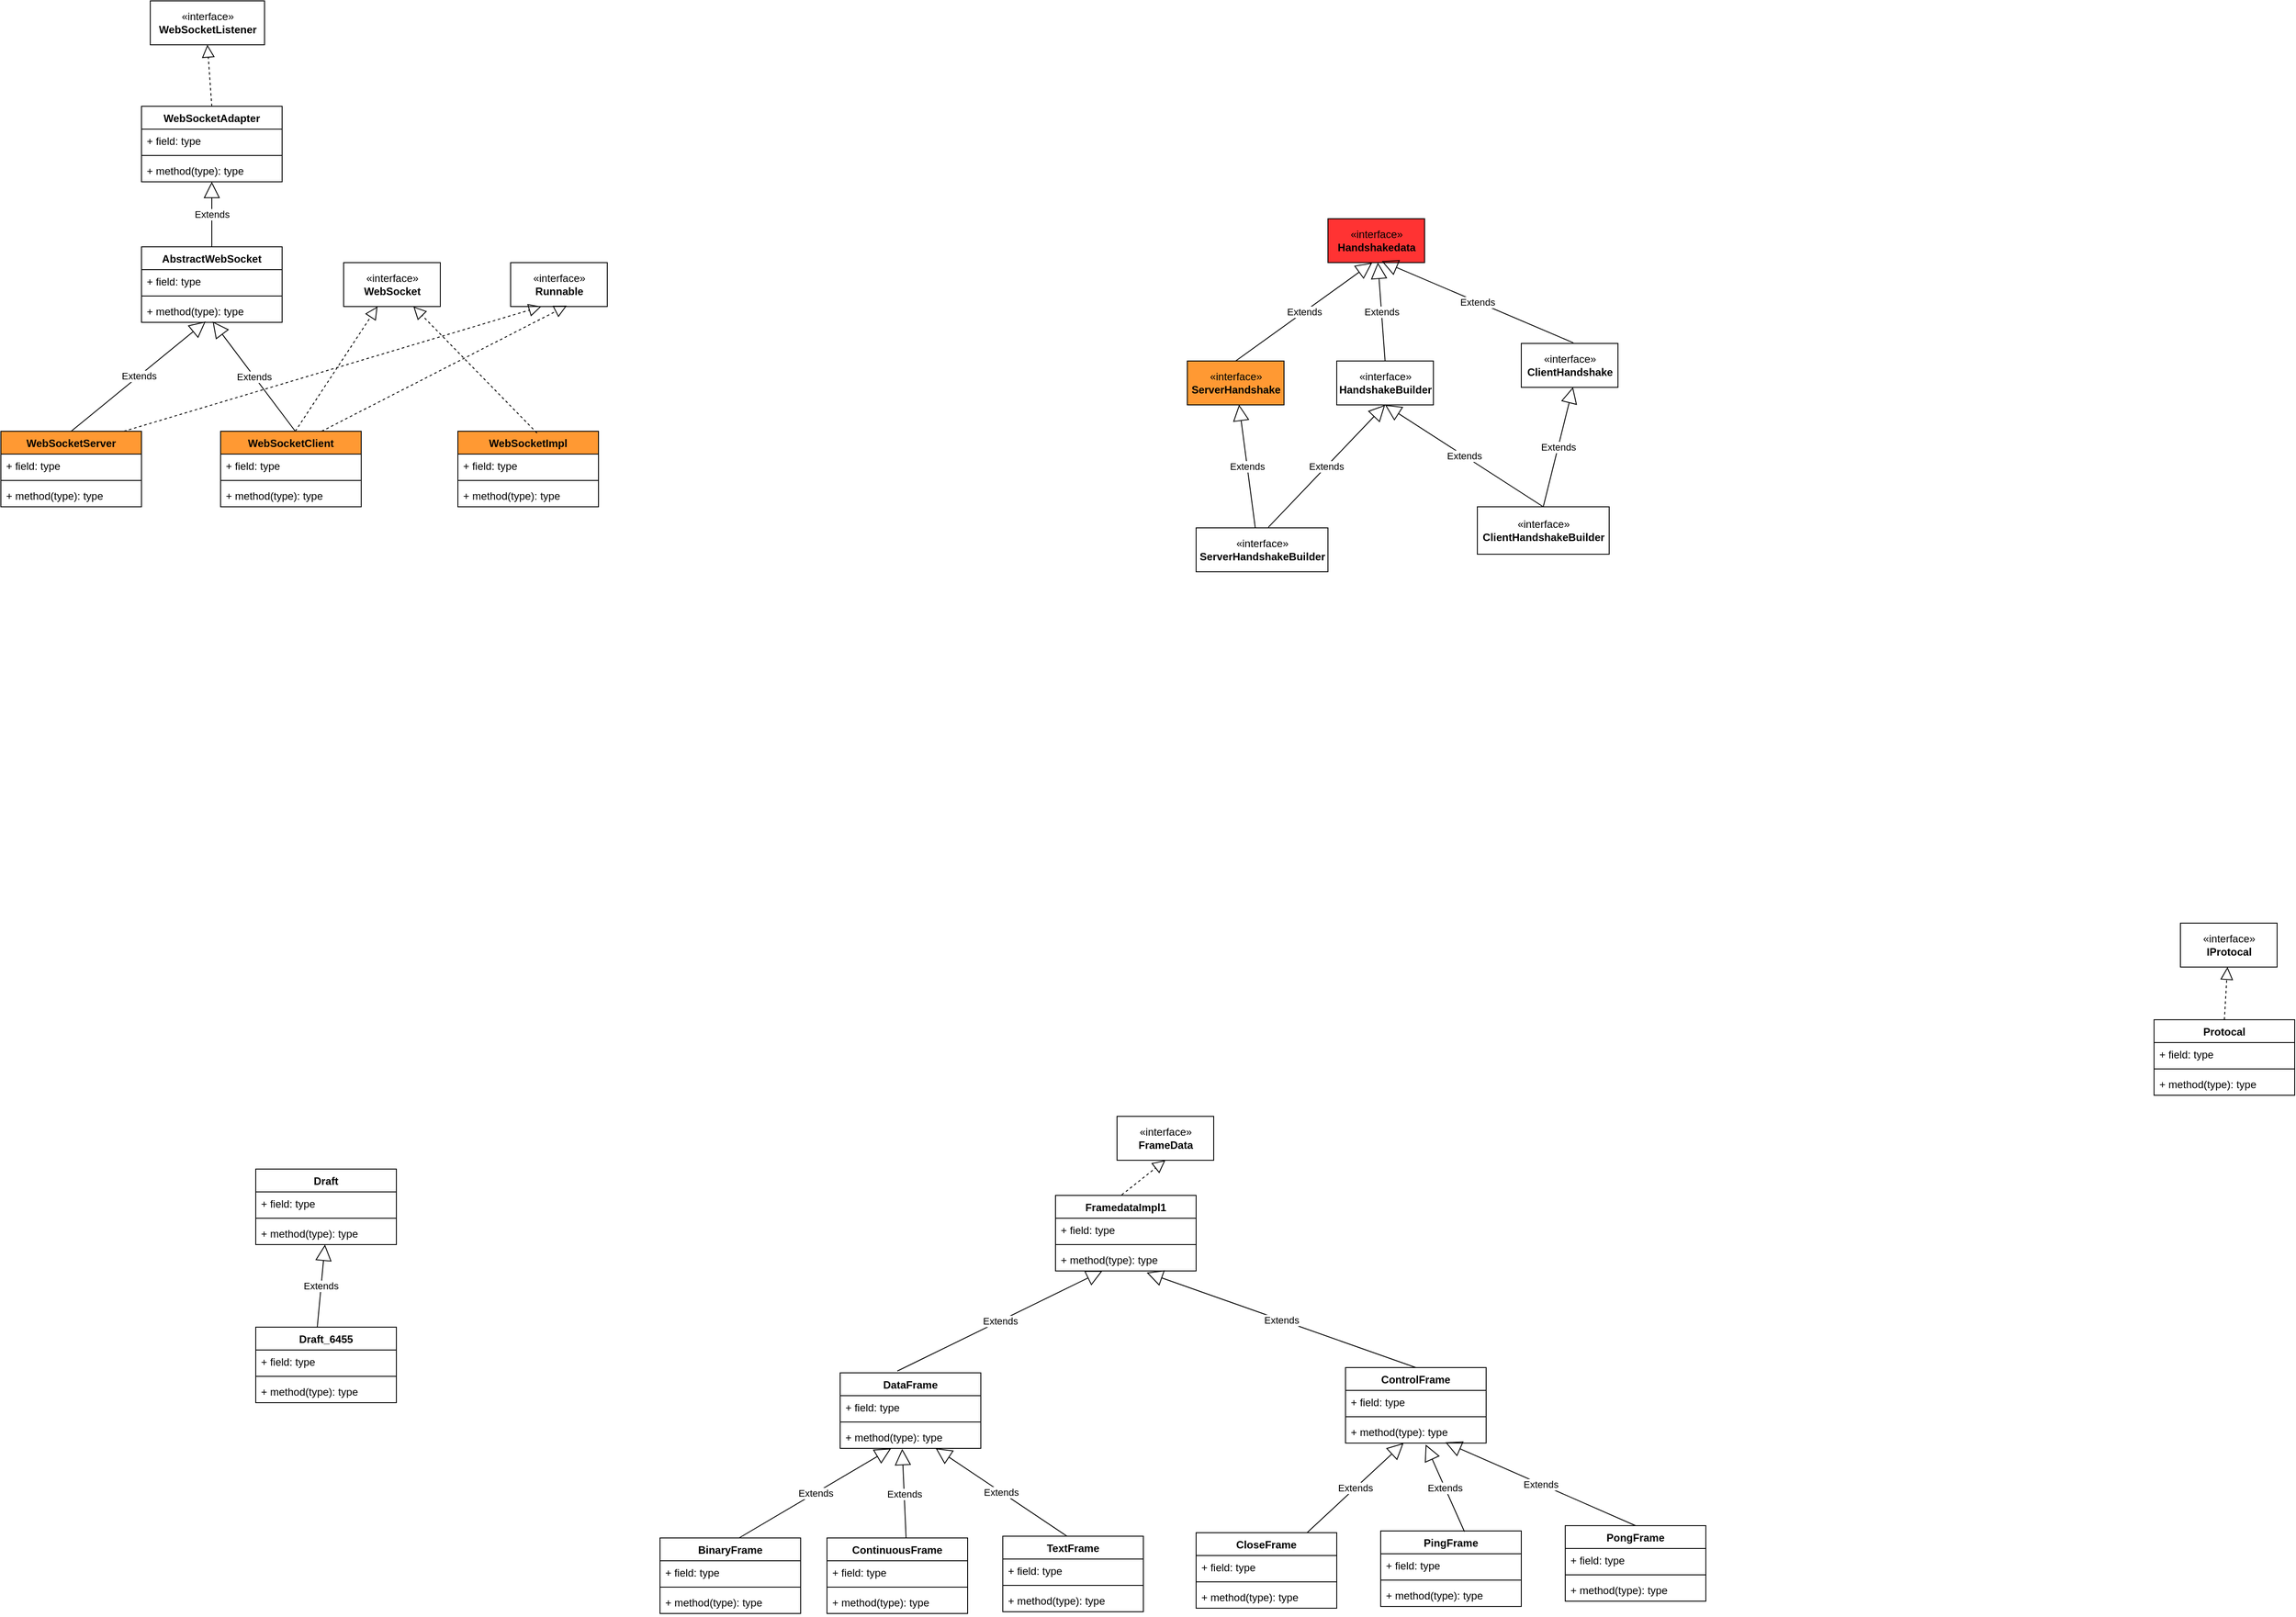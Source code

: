 <mxfile version="13.9.8" type="device"><diagram id="p4n3Pe4sNynhQMpWArch" name="第 1 页"><mxGraphModel dx="474" dy="239" grid="1" gridSize="10" guides="1" tooltips="1" connect="1" arrows="1" fold="1" page="1" pageScale="1" pageWidth="33000" pageHeight="46081" math="0" shadow="0"><root><mxCell id="0"/><mxCell id="1" parent="0"/><mxCell id="Q6QdWG4HClyWnND3M_s4-1" value="«interface»&lt;br&gt;&lt;b&gt;WebSocketListener&lt;/b&gt;" style="html=1;" parent="1" vertex="1"><mxGeometry x="340" y="120" width="130" height="50" as="geometry"/></mxCell><mxCell id="Q6QdWG4HClyWnND3M_s4-3" value="WebSocketAdapter" style="swimlane;fontStyle=1;align=center;verticalAlign=top;childLayout=stackLayout;horizontal=1;startSize=26;horizontalStack=0;resizeParent=1;resizeParentMax=0;resizeLast=0;collapsible=1;marginBottom=0;" parent="1" vertex="1"><mxGeometry x="330" y="240" width="160" height="86" as="geometry"/></mxCell><mxCell id="Q6QdWG4HClyWnND3M_s4-7" value="" style="endArrow=block;dashed=1;endFill=0;endSize=12;html=1;entryX=0.5;entryY=1;entryDx=0;entryDy=0;" parent="Q6QdWG4HClyWnND3M_s4-3" target="Q6QdWG4HClyWnND3M_s4-1" edge="1"><mxGeometry width="160" relative="1" as="geometry"><mxPoint x="80" as="sourcePoint"/><mxPoint x="240" as="targetPoint"/></mxGeometry></mxCell><mxCell id="Q6QdWG4HClyWnND3M_s4-4" value="+ field: type" style="text;strokeColor=none;fillColor=none;align=left;verticalAlign=top;spacingLeft=4;spacingRight=4;overflow=hidden;rotatable=0;points=[[0,0.5],[1,0.5]];portConstraint=eastwest;" parent="Q6QdWG4HClyWnND3M_s4-3" vertex="1"><mxGeometry y="26" width="160" height="26" as="geometry"/></mxCell><mxCell id="Q6QdWG4HClyWnND3M_s4-5" value="" style="line;strokeWidth=1;fillColor=none;align=left;verticalAlign=middle;spacingTop=-1;spacingLeft=3;spacingRight=3;rotatable=0;labelPosition=right;points=[];portConstraint=eastwest;" parent="Q6QdWG4HClyWnND3M_s4-3" vertex="1"><mxGeometry y="52" width="160" height="8" as="geometry"/></mxCell><mxCell id="Q6QdWG4HClyWnND3M_s4-6" value="+ method(type): type" style="text;strokeColor=none;fillColor=none;align=left;verticalAlign=top;spacingLeft=4;spacingRight=4;overflow=hidden;rotatable=0;points=[[0,0.5],[1,0.5]];portConstraint=eastwest;" parent="Q6QdWG4HClyWnND3M_s4-3" vertex="1"><mxGeometry y="60" width="160" height="26" as="geometry"/></mxCell><mxCell id="Q6QdWG4HClyWnND3M_s4-8" value="AbstractWebSocket" style="swimlane;fontStyle=1;align=center;verticalAlign=top;childLayout=stackLayout;horizontal=1;startSize=26;horizontalStack=0;resizeParent=1;resizeParentMax=0;resizeLast=0;collapsible=1;marginBottom=0;" parent="1" vertex="1"><mxGeometry x="330" y="400" width="160" height="86" as="geometry"/></mxCell><mxCell id="Q6QdWG4HClyWnND3M_s4-12" value="Extends" style="endArrow=block;endSize=16;endFill=0;html=1;" parent="Q6QdWG4HClyWnND3M_s4-8" target="Q6QdWG4HClyWnND3M_s4-6" edge="1"><mxGeometry width="160" relative="1" as="geometry"><mxPoint x="80" as="sourcePoint"/><mxPoint x="240" as="targetPoint"/></mxGeometry></mxCell><mxCell id="Q6QdWG4HClyWnND3M_s4-9" value="+ field: type" style="text;strokeColor=none;fillColor=none;align=left;verticalAlign=top;spacingLeft=4;spacingRight=4;overflow=hidden;rotatable=0;points=[[0,0.5],[1,0.5]];portConstraint=eastwest;" parent="Q6QdWG4HClyWnND3M_s4-8" vertex="1"><mxGeometry y="26" width="160" height="26" as="geometry"/></mxCell><mxCell id="Q6QdWG4HClyWnND3M_s4-10" value="" style="line;strokeWidth=1;fillColor=none;align=left;verticalAlign=middle;spacingTop=-1;spacingLeft=3;spacingRight=3;rotatable=0;labelPosition=right;points=[];portConstraint=eastwest;" parent="Q6QdWG4HClyWnND3M_s4-8" vertex="1"><mxGeometry y="52" width="160" height="8" as="geometry"/></mxCell><mxCell id="Q6QdWG4HClyWnND3M_s4-11" value="+ method(type): type" style="text;strokeColor=none;fillColor=none;align=left;verticalAlign=top;spacingLeft=4;spacingRight=4;overflow=hidden;rotatable=0;points=[[0,0.5],[1,0.5]];portConstraint=eastwest;" parent="Q6QdWG4HClyWnND3M_s4-8" vertex="1"><mxGeometry y="60" width="160" height="26" as="geometry"/></mxCell><mxCell id="Q6QdWG4HClyWnND3M_s4-13" value="«interface»&lt;br&gt;&lt;b&gt;WebSocket&lt;/b&gt;" style="html=1;" parent="1" vertex="1"><mxGeometry x="560" y="418" width="110" height="50" as="geometry"/></mxCell><mxCell id="Q6QdWG4HClyWnND3M_s4-14" value="«interface»&lt;br&gt;&lt;b&gt;Runnable&lt;/b&gt;" style="html=1;" parent="1" vertex="1"><mxGeometry x="750" y="418" width="110" height="50" as="geometry"/></mxCell><mxCell id="Q6QdWG4HClyWnND3M_s4-15" value="WebSocketClient" style="swimlane;fontStyle=1;align=center;verticalAlign=top;childLayout=stackLayout;horizontal=1;startSize=26;horizontalStack=0;resizeParent=1;resizeParentMax=0;resizeLast=0;collapsible=1;marginBottom=0;fillColor=#FF9933;" parent="1" vertex="1"><mxGeometry x="420" y="610" width="160" height="86" as="geometry"/></mxCell><mxCell id="Q6QdWG4HClyWnND3M_s4-19" value="Extends" style="endArrow=block;endSize=16;endFill=0;html=1;entryX=0.506;entryY=0.962;entryDx=0;entryDy=0;entryPerimeter=0;" parent="Q6QdWG4HClyWnND3M_s4-15" target="Q6QdWG4HClyWnND3M_s4-11" edge="1"><mxGeometry width="160" relative="1" as="geometry"><mxPoint x="85" as="sourcePoint"/><mxPoint x="245" as="targetPoint"/></mxGeometry></mxCell><mxCell id="Q6QdWG4HClyWnND3M_s4-20" value="" style="endArrow=block;dashed=1;endFill=0;endSize=12;html=1;" parent="Q6QdWG4HClyWnND3M_s4-15" target="Q6QdWG4HClyWnND3M_s4-13" edge="1"><mxGeometry width="160" relative="1" as="geometry"><mxPoint x="85" as="sourcePoint"/><mxPoint x="245" as="targetPoint"/></mxGeometry></mxCell><mxCell id="Q6QdWG4HClyWnND3M_s4-22" value="" style="endArrow=block;dashed=1;endFill=0;endSize=12;html=1;entryX=0.582;entryY=0.98;entryDx=0;entryDy=0;entryPerimeter=0;" parent="Q6QdWG4HClyWnND3M_s4-15" target="Q6QdWG4HClyWnND3M_s4-14" edge="1"><mxGeometry width="160" relative="1" as="geometry"><mxPoint x="115" as="sourcePoint"/><mxPoint x="275" as="targetPoint"/></mxGeometry></mxCell><mxCell id="Q6QdWG4HClyWnND3M_s4-16" value="+ field: type" style="text;strokeColor=none;fillColor=none;align=left;verticalAlign=top;spacingLeft=4;spacingRight=4;overflow=hidden;rotatable=0;points=[[0,0.5],[1,0.5]];portConstraint=eastwest;" parent="Q6QdWG4HClyWnND3M_s4-15" vertex="1"><mxGeometry y="26" width="160" height="26" as="geometry"/></mxCell><mxCell id="Q6QdWG4HClyWnND3M_s4-17" value="" style="line;strokeWidth=1;fillColor=none;align=left;verticalAlign=middle;spacingTop=-1;spacingLeft=3;spacingRight=3;rotatable=0;labelPosition=right;points=[];portConstraint=eastwest;" parent="Q6QdWG4HClyWnND3M_s4-15" vertex="1"><mxGeometry y="52" width="160" height="8" as="geometry"/></mxCell><mxCell id="Q6QdWG4HClyWnND3M_s4-18" value="+ method(type): type" style="text;strokeColor=none;fillColor=none;align=left;verticalAlign=top;spacingLeft=4;spacingRight=4;overflow=hidden;rotatable=0;points=[[0,0.5],[1,0.5]];portConstraint=eastwest;" parent="Q6QdWG4HClyWnND3M_s4-15" vertex="1"><mxGeometry y="60" width="160" height="26" as="geometry"/></mxCell><mxCell id="yrGOCI6SEbAH8eKvDGn1-1" value="WebSocketServer" style="swimlane;fontStyle=1;align=center;verticalAlign=top;childLayout=stackLayout;horizontal=1;startSize=26;horizontalStack=0;resizeParent=1;resizeParentMax=0;resizeLast=0;collapsible=1;marginBottom=0;fillColor=#FF9933;" vertex="1" parent="1"><mxGeometry x="170" y="610" width="160" height="86" as="geometry"/></mxCell><mxCell id="yrGOCI6SEbAH8eKvDGn1-5" value="Extends" style="endArrow=block;endSize=16;endFill=0;html=1;entryX=0.456;entryY=0.962;entryDx=0;entryDy=0;entryPerimeter=0;" edge="1" parent="yrGOCI6SEbAH8eKvDGn1-1" target="Q6QdWG4HClyWnND3M_s4-11"><mxGeometry width="160" relative="1" as="geometry"><mxPoint x="80" as="sourcePoint"/><mxPoint x="240" as="targetPoint"/></mxGeometry></mxCell><mxCell id="yrGOCI6SEbAH8eKvDGn1-6" value="" style="endArrow=block;dashed=1;endFill=0;endSize=12;html=1;entryX=0.318;entryY=1;entryDx=0;entryDy=0;entryPerimeter=0;" edge="1" parent="yrGOCI6SEbAH8eKvDGn1-1" target="Q6QdWG4HClyWnND3M_s4-14"><mxGeometry width="160" relative="1" as="geometry"><mxPoint x="140" as="sourcePoint"/><mxPoint x="300" as="targetPoint"/></mxGeometry></mxCell><mxCell id="yrGOCI6SEbAH8eKvDGn1-2" value="+ field: type" style="text;strokeColor=none;fillColor=none;align=left;verticalAlign=top;spacingLeft=4;spacingRight=4;overflow=hidden;rotatable=0;points=[[0,0.5],[1,0.5]];portConstraint=eastwest;" vertex="1" parent="yrGOCI6SEbAH8eKvDGn1-1"><mxGeometry y="26" width="160" height="26" as="geometry"/></mxCell><mxCell id="yrGOCI6SEbAH8eKvDGn1-3" value="" style="line;strokeWidth=1;fillColor=none;align=left;verticalAlign=middle;spacingTop=-1;spacingLeft=3;spacingRight=3;rotatable=0;labelPosition=right;points=[];portConstraint=eastwest;" vertex="1" parent="yrGOCI6SEbAH8eKvDGn1-1"><mxGeometry y="52" width="160" height="8" as="geometry"/></mxCell><mxCell id="yrGOCI6SEbAH8eKvDGn1-4" value="+ method(type): type" style="text;strokeColor=none;fillColor=none;align=left;verticalAlign=top;spacingLeft=4;spacingRight=4;overflow=hidden;rotatable=0;points=[[0,0.5],[1,0.5]];portConstraint=eastwest;" vertex="1" parent="yrGOCI6SEbAH8eKvDGn1-1"><mxGeometry y="60" width="160" height="26" as="geometry"/></mxCell><mxCell id="yrGOCI6SEbAH8eKvDGn1-7" value="WebSocketImpl" style="swimlane;fontStyle=1;align=center;verticalAlign=top;childLayout=stackLayout;horizontal=1;startSize=26;horizontalStack=0;resizeParent=1;resizeParentMax=0;resizeLast=0;collapsible=1;marginBottom=0;fillColor=#FF9933;" vertex="1" parent="1"><mxGeometry x="690" y="610" width="160" height="86" as="geometry"/></mxCell><mxCell id="yrGOCI6SEbAH8eKvDGn1-12" value="" style="endArrow=block;dashed=1;endFill=0;endSize=12;html=1;" edge="1" parent="yrGOCI6SEbAH8eKvDGn1-7" target="Q6QdWG4HClyWnND3M_s4-13"><mxGeometry width="160" relative="1" as="geometry"><mxPoint x="90" y="2" as="sourcePoint"/><mxPoint x="250" y="2" as="targetPoint"/></mxGeometry></mxCell><mxCell id="yrGOCI6SEbAH8eKvDGn1-8" value="+ field: type" style="text;strokeColor=none;fillColor=none;align=left;verticalAlign=top;spacingLeft=4;spacingRight=4;overflow=hidden;rotatable=0;points=[[0,0.5],[1,0.5]];portConstraint=eastwest;" vertex="1" parent="yrGOCI6SEbAH8eKvDGn1-7"><mxGeometry y="26" width="160" height="26" as="geometry"/></mxCell><mxCell id="yrGOCI6SEbAH8eKvDGn1-9" value="" style="line;strokeWidth=1;fillColor=none;align=left;verticalAlign=middle;spacingTop=-1;spacingLeft=3;spacingRight=3;rotatable=0;labelPosition=right;points=[];portConstraint=eastwest;" vertex="1" parent="yrGOCI6SEbAH8eKvDGn1-7"><mxGeometry y="52" width="160" height="8" as="geometry"/></mxCell><mxCell id="yrGOCI6SEbAH8eKvDGn1-10" value="+ method(type): type" style="text;strokeColor=none;fillColor=none;align=left;verticalAlign=top;spacingLeft=4;spacingRight=4;overflow=hidden;rotatable=0;points=[[0,0.5],[1,0.5]];portConstraint=eastwest;" vertex="1" parent="yrGOCI6SEbAH8eKvDGn1-7"><mxGeometry y="60" width="160" height="26" as="geometry"/></mxCell><mxCell id="yrGOCI6SEbAH8eKvDGn1-13" value="«interface»&lt;br&gt;&lt;b&gt;ServerHandshake&lt;/b&gt;" style="html=1;fillColor=#FF9933;" vertex="1" parent="1"><mxGeometry x="1520" y="530" width="110" height="50" as="geometry"/></mxCell><mxCell id="yrGOCI6SEbAH8eKvDGn1-14" value="«interface»&lt;br&gt;&lt;b&gt;Handshakedata&lt;/b&gt;" style="html=1;fillColor=#FF3333;" vertex="1" parent="1"><mxGeometry x="1680" y="368" width="110" height="50" as="geometry"/></mxCell><mxCell id="yrGOCI6SEbAH8eKvDGn1-15" value="Extends" style="endArrow=block;endSize=16;endFill=0;html=1;entryX=0.457;entryY=1.005;entryDx=0;entryDy=0;entryPerimeter=0;exitX=0.5;exitY=0;exitDx=0;exitDy=0;" edge="1" parent="1" source="yrGOCI6SEbAH8eKvDGn1-13" target="yrGOCI6SEbAH8eKvDGn1-14"><mxGeometry width="160" relative="1" as="geometry"><mxPoint x="1680" y="530" as="sourcePoint"/><mxPoint x="1840" y="530" as="targetPoint"/></mxGeometry></mxCell><mxCell id="yrGOCI6SEbAH8eKvDGn1-16" value="«interface»&lt;br&gt;&lt;b&gt;ClientHandshake&lt;/b&gt;" style="html=1;fillColor=#FFFFFF;" vertex="1" parent="1"><mxGeometry x="1900" y="510" width="110" height="50" as="geometry"/></mxCell><mxCell id="yrGOCI6SEbAH8eKvDGn1-17" value="Extends" style="endArrow=block;endSize=16;endFill=0;html=1;entryX=0.556;entryY=0.967;entryDx=0;entryDy=0;entryPerimeter=0;exitX=0.539;exitY=-0.014;exitDx=0;exitDy=0;exitPerimeter=0;" edge="1" parent="1" source="yrGOCI6SEbAH8eKvDGn1-16" target="yrGOCI6SEbAH8eKvDGn1-14"><mxGeometry width="160" relative="1" as="geometry"><mxPoint x="1790" y="520" as="sourcePoint"/><mxPoint x="1950" y="520" as="targetPoint"/></mxGeometry></mxCell><mxCell id="yrGOCI6SEbAH8eKvDGn1-18" value="«interface»&lt;br&gt;&lt;b&gt;HandshakeBuilder&lt;/b&gt;" style="html=1;fillColor=#FFFFFF;" vertex="1" parent="1"><mxGeometry x="1690" y="530" width="110" height="50" as="geometry"/></mxCell><mxCell id="yrGOCI6SEbAH8eKvDGn1-19" value="Extends" style="endArrow=block;endSize=16;endFill=0;html=1;exitX=0.5;exitY=0;exitDx=0;exitDy=0;" edge="1" parent="1" source="yrGOCI6SEbAH8eKvDGn1-18" target="yrGOCI6SEbAH8eKvDGn1-14"><mxGeometry width="160" relative="1" as="geometry"><mxPoint x="1970" y="450" as="sourcePoint"/><mxPoint x="2130" y="450" as="targetPoint"/></mxGeometry></mxCell><mxCell id="yrGOCI6SEbAH8eKvDGn1-21" value="«interface»&lt;br&gt;&lt;b&gt;ClientHandshakeBuilder&lt;/b&gt;" style="html=1;fillColor=#FFFFFF;" vertex="1" parent="1"><mxGeometry x="1850" y="696" width="150" height="54" as="geometry"/></mxCell><mxCell id="yrGOCI6SEbAH8eKvDGn1-22" value="Extends" style="endArrow=block;endSize=16;endFill=0;html=1;entryX=0.5;entryY=1;entryDx=0;entryDy=0;exitX=0.5;exitY=0;exitDx=0;exitDy=0;" edge="1" parent="1" source="yrGOCI6SEbAH8eKvDGn1-21" target="yrGOCI6SEbAH8eKvDGn1-18"><mxGeometry width="160" relative="1" as="geometry"><mxPoint x="1930" y="690" as="sourcePoint"/><mxPoint x="2090" y="690" as="targetPoint"/></mxGeometry></mxCell><mxCell id="yrGOCI6SEbAH8eKvDGn1-23" value="Extends" style="endArrow=block;endSize=16;endFill=0;html=1;entryX=0.535;entryY=0.995;entryDx=0;entryDy=0;entryPerimeter=0;exitX=0.5;exitY=0;exitDx=0;exitDy=0;" edge="1" parent="1" source="yrGOCI6SEbAH8eKvDGn1-21" target="yrGOCI6SEbAH8eKvDGn1-16"><mxGeometry width="160" relative="1" as="geometry"><mxPoint x="1900" y="690" as="sourcePoint"/><mxPoint x="2060" y="690" as="targetPoint"/></mxGeometry></mxCell><mxCell id="yrGOCI6SEbAH8eKvDGn1-24" value="«interface»&lt;br&gt;&lt;b&gt;ServerHandshakeBuilder&lt;/b&gt;" style="html=1;fillColor=#FFFFFF;" vertex="1" parent="1"><mxGeometry x="1530" y="720" width="150" height="50" as="geometry"/></mxCell><mxCell id="yrGOCI6SEbAH8eKvDGn1-25" value="Extends" style="endArrow=block;endSize=16;endFill=0;html=1;entryX=0.5;entryY=1;entryDx=0;entryDy=0;exitX=0.548;exitY=-0.014;exitDx=0;exitDy=0;exitPerimeter=0;" edge="1" parent="1" source="yrGOCI6SEbAH8eKvDGn1-24" target="yrGOCI6SEbAH8eKvDGn1-18"><mxGeometry width="160" relative="1" as="geometry"><mxPoint x="1600" y="680" as="sourcePoint"/><mxPoint x="1760" y="680" as="targetPoint"/></mxGeometry></mxCell><mxCell id="yrGOCI6SEbAH8eKvDGn1-26" value="Extends" style="endArrow=block;endSize=16;endFill=0;html=1;entryX=0.535;entryY=0.995;entryDx=0;entryDy=0;entryPerimeter=0;exitX=0.449;exitY=0.005;exitDx=0;exitDy=0;exitPerimeter=0;" edge="1" parent="1" source="yrGOCI6SEbAH8eKvDGn1-24" target="yrGOCI6SEbAH8eKvDGn1-13"><mxGeometry width="160" relative="1" as="geometry"><mxPoint x="1610" y="720" as="sourcePoint"/><mxPoint x="1770" y="720" as="targetPoint"/></mxGeometry></mxCell><mxCell id="yrGOCI6SEbAH8eKvDGn1-27" value="Draft" style="swimlane;fontStyle=1;align=center;verticalAlign=top;childLayout=stackLayout;horizontal=1;startSize=26;horizontalStack=0;resizeParent=1;resizeParentMax=0;resizeLast=0;collapsible=1;marginBottom=0;fillColor=#FFFFFF;" vertex="1" parent="1"><mxGeometry x="460" y="1450" width="160" height="86" as="geometry"/></mxCell><mxCell id="yrGOCI6SEbAH8eKvDGn1-28" value="+ field: type" style="text;strokeColor=none;fillColor=none;align=left;verticalAlign=top;spacingLeft=4;spacingRight=4;overflow=hidden;rotatable=0;points=[[0,0.5],[1,0.5]];portConstraint=eastwest;" vertex="1" parent="yrGOCI6SEbAH8eKvDGn1-27"><mxGeometry y="26" width="160" height="26" as="geometry"/></mxCell><mxCell id="yrGOCI6SEbAH8eKvDGn1-29" value="" style="line;strokeWidth=1;fillColor=none;align=left;verticalAlign=middle;spacingTop=-1;spacingLeft=3;spacingRight=3;rotatable=0;labelPosition=right;points=[];portConstraint=eastwest;" vertex="1" parent="yrGOCI6SEbAH8eKvDGn1-27"><mxGeometry y="52" width="160" height="8" as="geometry"/></mxCell><mxCell id="yrGOCI6SEbAH8eKvDGn1-30" value="+ method(type): type" style="text;strokeColor=none;fillColor=none;align=left;verticalAlign=top;spacingLeft=4;spacingRight=4;overflow=hidden;rotatable=0;points=[[0,0.5],[1,0.5]];portConstraint=eastwest;" vertex="1" parent="yrGOCI6SEbAH8eKvDGn1-27"><mxGeometry y="60" width="160" height="26" as="geometry"/></mxCell><mxCell id="yrGOCI6SEbAH8eKvDGn1-31" value="Draft_6455" style="swimlane;fontStyle=1;align=center;verticalAlign=top;childLayout=stackLayout;horizontal=1;startSize=26;horizontalStack=0;resizeParent=1;resizeParentMax=0;resizeLast=0;collapsible=1;marginBottom=0;fillColor=#FFFFFF;" vertex="1" parent="1"><mxGeometry x="460" y="1630" width="160" height="86" as="geometry"/></mxCell><mxCell id="yrGOCI6SEbAH8eKvDGn1-35" value="Extends" style="endArrow=block;endSize=16;endFill=0;html=1;" edge="1" parent="yrGOCI6SEbAH8eKvDGn1-31" target="yrGOCI6SEbAH8eKvDGn1-30"><mxGeometry width="160" relative="1" as="geometry"><mxPoint x="70" as="sourcePoint"/><mxPoint x="230" as="targetPoint"/></mxGeometry></mxCell><mxCell id="yrGOCI6SEbAH8eKvDGn1-32" value="+ field: type" style="text;strokeColor=none;fillColor=none;align=left;verticalAlign=top;spacingLeft=4;spacingRight=4;overflow=hidden;rotatable=0;points=[[0,0.5],[1,0.5]];portConstraint=eastwest;" vertex="1" parent="yrGOCI6SEbAH8eKvDGn1-31"><mxGeometry y="26" width="160" height="26" as="geometry"/></mxCell><mxCell id="yrGOCI6SEbAH8eKvDGn1-33" value="" style="line;strokeWidth=1;fillColor=none;align=left;verticalAlign=middle;spacingTop=-1;spacingLeft=3;spacingRight=3;rotatable=0;labelPosition=right;points=[];portConstraint=eastwest;" vertex="1" parent="yrGOCI6SEbAH8eKvDGn1-31"><mxGeometry y="52" width="160" height="8" as="geometry"/></mxCell><mxCell id="yrGOCI6SEbAH8eKvDGn1-34" value="+ method(type): type" style="text;strokeColor=none;fillColor=none;align=left;verticalAlign=top;spacingLeft=4;spacingRight=4;overflow=hidden;rotatable=0;points=[[0,0.5],[1,0.5]];portConstraint=eastwest;" vertex="1" parent="yrGOCI6SEbAH8eKvDGn1-31"><mxGeometry y="60" width="160" height="26" as="geometry"/></mxCell><mxCell id="yrGOCI6SEbAH8eKvDGn1-36" value="«interface»&lt;br&gt;&lt;b&gt;FrameData&lt;/b&gt;" style="html=1;fillColor=#FFFFFF;" vertex="1" parent="1"><mxGeometry x="1440" y="1390" width="110" height="50" as="geometry"/></mxCell><mxCell id="yrGOCI6SEbAH8eKvDGn1-37" value="BinaryFrame" style="swimlane;fontStyle=1;align=center;verticalAlign=top;childLayout=stackLayout;horizontal=1;startSize=26;horizontalStack=0;resizeParent=1;resizeParentMax=0;resizeLast=0;collapsible=1;marginBottom=0;fillColor=#FFFFFF;" vertex="1" parent="1"><mxGeometry x="920" y="1870" width="160" height="86" as="geometry"/></mxCell><mxCell id="yrGOCI6SEbAH8eKvDGn1-52" value="Extends" style="endArrow=block;endSize=16;endFill=0;html=1;" edge="1" parent="yrGOCI6SEbAH8eKvDGn1-37" target="yrGOCI6SEbAH8eKvDGn1-50"><mxGeometry width="160" relative="1" as="geometry"><mxPoint x="90" as="sourcePoint"/><mxPoint x="250" as="targetPoint"/></mxGeometry></mxCell><mxCell id="yrGOCI6SEbAH8eKvDGn1-38" value="+ field: type" style="text;strokeColor=none;fillColor=none;align=left;verticalAlign=top;spacingLeft=4;spacingRight=4;overflow=hidden;rotatable=0;points=[[0,0.5],[1,0.5]];portConstraint=eastwest;" vertex="1" parent="yrGOCI6SEbAH8eKvDGn1-37"><mxGeometry y="26" width="160" height="26" as="geometry"/></mxCell><mxCell id="yrGOCI6SEbAH8eKvDGn1-39" value="" style="line;strokeWidth=1;fillColor=none;align=left;verticalAlign=middle;spacingTop=-1;spacingLeft=3;spacingRight=3;rotatable=0;labelPosition=right;points=[];portConstraint=eastwest;" vertex="1" parent="yrGOCI6SEbAH8eKvDGn1-37"><mxGeometry y="52" width="160" height="8" as="geometry"/></mxCell><mxCell id="yrGOCI6SEbAH8eKvDGn1-40" value="+ method(type): type" style="text;strokeColor=none;fillColor=none;align=left;verticalAlign=top;spacingLeft=4;spacingRight=4;overflow=hidden;rotatable=0;points=[[0,0.5],[1,0.5]];portConstraint=eastwest;" vertex="1" parent="yrGOCI6SEbAH8eKvDGn1-37"><mxGeometry y="60" width="160" height="26" as="geometry"/></mxCell><mxCell id="yrGOCI6SEbAH8eKvDGn1-42" value="FramedataImpl1" style="swimlane;fontStyle=1;align=center;verticalAlign=top;childLayout=stackLayout;horizontal=1;startSize=26;horizontalStack=0;resizeParent=1;resizeParentMax=0;resizeLast=0;collapsible=1;marginBottom=0;fillColor=#FFFFFF;" vertex="1" parent="1"><mxGeometry x="1370" y="1480" width="160" height="86" as="geometry"/></mxCell><mxCell id="yrGOCI6SEbAH8eKvDGn1-43" value="+ field: type" style="text;strokeColor=none;fillColor=none;align=left;verticalAlign=top;spacingLeft=4;spacingRight=4;overflow=hidden;rotatable=0;points=[[0,0.5],[1,0.5]];portConstraint=eastwest;" vertex="1" parent="yrGOCI6SEbAH8eKvDGn1-42"><mxGeometry y="26" width="160" height="26" as="geometry"/></mxCell><mxCell id="yrGOCI6SEbAH8eKvDGn1-44" value="" style="line;strokeWidth=1;fillColor=none;align=left;verticalAlign=middle;spacingTop=-1;spacingLeft=3;spacingRight=3;rotatable=0;labelPosition=right;points=[];portConstraint=eastwest;" vertex="1" parent="yrGOCI6SEbAH8eKvDGn1-42"><mxGeometry y="52" width="160" height="8" as="geometry"/></mxCell><mxCell id="yrGOCI6SEbAH8eKvDGn1-45" value="+ method(type): type" style="text;strokeColor=none;fillColor=none;align=left;verticalAlign=top;spacingLeft=4;spacingRight=4;overflow=hidden;rotatable=0;points=[[0,0.5],[1,0.5]];portConstraint=eastwest;" vertex="1" parent="yrGOCI6SEbAH8eKvDGn1-42"><mxGeometry y="60" width="160" height="26" as="geometry"/></mxCell><mxCell id="yrGOCI6SEbAH8eKvDGn1-46" value="" style="endArrow=block;dashed=1;endFill=0;endSize=12;html=1;entryX=0.5;entryY=1;entryDx=0;entryDy=0;exitX=0.471;exitY=-0.007;exitDx=0;exitDy=0;exitPerimeter=0;" edge="1" parent="1" source="yrGOCI6SEbAH8eKvDGn1-42" target="yrGOCI6SEbAH8eKvDGn1-36"><mxGeometry width="160" relative="1" as="geometry"><mxPoint x="1200" y="1530" as="sourcePoint"/><mxPoint x="1360" y="1530" as="targetPoint"/></mxGeometry></mxCell><mxCell id="yrGOCI6SEbAH8eKvDGn1-47" value="DataFrame" style="swimlane;fontStyle=1;align=center;verticalAlign=top;childLayout=stackLayout;horizontal=1;startSize=26;horizontalStack=0;resizeParent=1;resizeParentMax=0;resizeLast=0;collapsible=1;marginBottom=0;fillColor=#FFFFFF;" vertex="1" parent="1"><mxGeometry x="1125" y="1682" width="160" height="86" as="geometry"/></mxCell><mxCell id="yrGOCI6SEbAH8eKvDGn1-48" value="+ field: type" style="text;strokeColor=none;fillColor=none;align=left;verticalAlign=top;spacingLeft=4;spacingRight=4;overflow=hidden;rotatable=0;points=[[0,0.5],[1,0.5]];portConstraint=eastwest;" vertex="1" parent="yrGOCI6SEbAH8eKvDGn1-47"><mxGeometry y="26" width="160" height="26" as="geometry"/></mxCell><mxCell id="yrGOCI6SEbAH8eKvDGn1-49" value="" style="line;strokeWidth=1;fillColor=none;align=left;verticalAlign=middle;spacingTop=-1;spacingLeft=3;spacingRight=3;rotatable=0;labelPosition=right;points=[];portConstraint=eastwest;" vertex="1" parent="yrGOCI6SEbAH8eKvDGn1-47"><mxGeometry y="52" width="160" height="8" as="geometry"/></mxCell><mxCell id="yrGOCI6SEbAH8eKvDGn1-50" value="+ method(type): type" style="text;strokeColor=none;fillColor=none;align=left;verticalAlign=top;spacingLeft=4;spacingRight=4;overflow=hidden;rotatable=0;points=[[0,0.5],[1,0.5]];portConstraint=eastwest;" vertex="1" parent="yrGOCI6SEbAH8eKvDGn1-47"><mxGeometry y="60" width="160" height="26" as="geometry"/></mxCell><mxCell id="yrGOCI6SEbAH8eKvDGn1-51" value="Extends" style="endArrow=block;endSize=16;endFill=0;html=1;" edge="1" parent="yrGOCI6SEbAH8eKvDGn1-47" target="yrGOCI6SEbAH8eKvDGn1-45"><mxGeometry width="160" relative="1" as="geometry"><mxPoint x="65" y="-2" as="sourcePoint"/><mxPoint x="245" y="-2" as="targetPoint"/></mxGeometry></mxCell><mxCell id="yrGOCI6SEbAH8eKvDGn1-53" value="ContinuousFrame" style="swimlane;fontStyle=1;align=center;verticalAlign=top;childLayout=stackLayout;horizontal=1;startSize=26;horizontalStack=0;resizeParent=1;resizeParentMax=0;resizeLast=0;collapsible=1;marginBottom=0;fillColor=#FFFFFF;" vertex="1" parent="1"><mxGeometry x="1110" y="1870" width="160" height="86" as="geometry"/></mxCell><mxCell id="yrGOCI6SEbAH8eKvDGn1-57" value="Extends" style="endArrow=block;endSize=16;endFill=0;html=1;entryX=0.441;entryY=1.023;entryDx=0;entryDy=0;entryPerimeter=0;" edge="1" parent="yrGOCI6SEbAH8eKvDGn1-53" target="yrGOCI6SEbAH8eKvDGn1-50"><mxGeometry width="160" relative="1" as="geometry"><mxPoint x="90" as="sourcePoint"/><mxPoint x="250" as="targetPoint"/></mxGeometry></mxCell><mxCell id="yrGOCI6SEbAH8eKvDGn1-54" value="+ field: type" style="text;strokeColor=none;fillColor=none;align=left;verticalAlign=top;spacingLeft=4;spacingRight=4;overflow=hidden;rotatable=0;points=[[0,0.5],[1,0.5]];portConstraint=eastwest;" vertex="1" parent="yrGOCI6SEbAH8eKvDGn1-53"><mxGeometry y="26" width="160" height="26" as="geometry"/></mxCell><mxCell id="yrGOCI6SEbAH8eKvDGn1-55" value="" style="line;strokeWidth=1;fillColor=none;align=left;verticalAlign=middle;spacingTop=-1;spacingLeft=3;spacingRight=3;rotatable=0;labelPosition=right;points=[];portConstraint=eastwest;" vertex="1" parent="yrGOCI6SEbAH8eKvDGn1-53"><mxGeometry y="52" width="160" height="8" as="geometry"/></mxCell><mxCell id="yrGOCI6SEbAH8eKvDGn1-56" value="+ method(type): type" style="text;strokeColor=none;fillColor=none;align=left;verticalAlign=top;spacingLeft=4;spacingRight=4;overflow=hidden;rotatable=0;points=[[0,0.5],[1,0.5]];portConstraint=eastwest;" vertex="1" parent="yrGOCI6SEbAH8eKvDGn1-53"><mxGeometry y="60" width="160" height="26" as="geometry"/></mxCell><mxCell id="yrGOCI6SEbAH8eKvDGn1-58" value="TextFrame" style="swimlane;fontStyle=1;align=center;verticalAlign=top;childLayout=stackLayout;horizontal=1;startSize=26;horizontalStack=0;resizeParent=1;resizeParentMax=0;resizeLast=0;collapsible=1;marginBottom=0;fillColor=#FFFFFF;" vertex="1" parent="1"><mxGeometry x="1310" y="1868" width="160" height="86" as="geometry"/></mxCell><mxCell id="yrGOCI6SEbAH8eKvDGn1-59" value="+ field: type" style="text;strokeColor=none;fillColor=none;align=left;verticalAlign=top;spacingLeft=4;spacingRight=4;overflow=hidden;rotatable=0;points=[[0,0.5],[1,0.5]];portConstraint=eastwest;" vertex="1" parent="yrGOCI6SEbAH8eKvDGn1-58"><mxGeometry y="26" width="160" height="26" as="geometry"/></mxCell><mxCell id="yrGOCI6SEbAH8eKvDGn1-60" value="" style="line;strokeWidth=1;fillColor=none;align=left;verticalAlign=middle;spacingTop=-1;spacingLeft=3;spacingRight=3;rotatable=0;labelPosition=right;points=[];portConstraint=eastwest;" vertex="1" parent="yrGOCI6SEbAH8eKvDGn1-58"><mxGeometry y="52" width="160" height="8" as="geometry"/></mxCell><mxCell id="yrGOCI6SEbAH8eKvDGn1-61" value="+ method(type): type" style="text;strokeColor=none;fillColor=none;align=left;verticalAlign=top;spacingLeft=4;spacingRight=4;overflow=hidden;rotatable=0;points=[[0,0.5],[1,0.5]];portConstraint=eastwest;" vertex="1" parent="yrGOCI6SEbAH8eKvDGn1-58"><mxGeometry y="60" width="160" height="26" as="geometry"/></mxCell><mxCell id="yrGOCI6SEbAH8eKvDGn1-62" value="Extends" style="endArrow=block;endSize=16;endFill=0;html=1;entryX=0.679;entryY=0.994;entryDx=0;entryDy=0;entryPerimeter=0;exitX=0.455;exitY=-0.002;exitDx=0;exitDy=0;exitPerimeter=0;" edge="1" parent="1" source="yrGOCI6SEbAH8eKvDGn1-58" target="yrGOCI6SEbAH8eKvDGn1-50"><mxGeometry width="160" relative="1" as="geometry"><mxPoint x="1400" y="1870" as="sourcePoint"/><mxPoint x="1560" y="1870" as="targetPoint"/></mxGeometry></mxCell><mxCell id="yrGOCI6SEbAH8eKvDGn1-63" value="ControlFrame" style="swimlane;fontStyle=1;align=center;verticalAlign=top;childLayout=stackLayout;horizontal=1;startSize=26;horizontalStack=0;resizeParent=1;resizeParentMax=0;resizeLast=0;collapsible=1;marginBottom=0;fillColor=#FFFFFF;" vertex="1" parent="1"><mxGeometry x="1700" y="1676" width="160" height="86" as="geometry"/></mxCell><mxCell id="yrGOCI6SEbAH8eKvDGn1-64" value="+ field: type" style="text;strokeColor=none;fillColor=none;align=left;verticalAlign=top;spacingLeft=4;spacingRight=4;overflow=hidden;rotatable=0;points=[[0,0.5],[1,0.5]];portConstraint=eastwest;" vertex="1" parent="yrGOCI6SEbAH8eKvDGn1-63"><mxGeometry y="26" width="160" height="26" as="geometry"/></mxCell><mxCell id="yrGOCI6SEbAH8eKvDGn1-65" value="" style="line;strokeWidth=1;fillColor=none;align=left;verticalAlign=middle;spacingTop=-1;spacingLeft=3;spacingRight=3;rotatable=0;labelPosition=right;points=[];portConstraint=eastwest;" vertex="1" parent="yrGOCI6SEbAH8eKvDGn1-63"><mxGeometry y="52" width="160" height="8" as="geometry"/></mxCell><mxCell id="yrGOCI6SEbAH8eKvDGn1-66" value="+ method(type): type" style="text;strokeColor=none;fillColor=none;align=left;verticalAlign=top;spacingLeft=4;spacingRight=4;overflow=hidden;rotatable=0;points=[[0,0.5],[1,0.5]];portConstraint=eastwest;" vertex="1" parent="yrGOCI6SEbAH8eKvDGn1-63"><mxGeometry y="60" width="160" height="26" as="geometry"/></mxCell><mxCell id="yrGOCI6SEbAH8eKvDGn1-67" value="Extends" style="endArrow=block;endSize=16;endFill=0;html=1;entryX=0.648;entryY=1.071;entryDx=0;entryDy=0;entryPerimeter=0;exitX=0.5;exitY=0;exitDx=0;exitDy=0;" edge="1" parent="1" source="yrGOCI6SEbAH8eKvDGn1-63" target="yrGOCI6SEbAH8eKvDGn1-45"><mxGeometry width="160" relative="1" as="geometry"><mxPoint x="1700" y="1670" as="sourcePoint"/><mxPoint x="1860" y="1670" as="targetPoint"/></mxGeometry></mxCell><mxCell id="yrGOCI6SEbAH8eKvDGn1-68" value="CloseFrame" style="swimlane;fontStyle=1;align=center;verticalAlign=top;childLayout=stackLayout;horizontal=1;startSize=26;horizontalStack=0;resizeParent=1;resizeParentMax=0;resizeLast=0;collapsible=1;marginBottom=0;fillColor=#FFFFFF;" vertex="1" parent="1"><mxGeometry x="1530" y="1864" width="160" height="86" as="geometry"/></mxCell><mxCell id="yrGOCI6SEbAH8eKvDGn1-69" value="+ field: type" style="text;strokeColor=none;fillColor=none;align=left;verticalAlign=top;spacingLeft=4;spacingRight=4;overflow=hidden;rotatable=0;points=[[0,0.5],[1,0.5]];portConstraint=eastwest;" vertex="1" parent="yrGOCI6SEbAH8eKvDGn1-68"><mxGeometry y="26" width="160" height="26" as="geometry"/></mxCell><mxCell id="yrGOCI6SEbAH8eKvDGn1-70" value="" style="line;strokeWidth=1;fillColor=none;align=left;verticalAlign=middle;spacingTop=-1;spacingLeft=3;spacingRight=3;rotatable=0;labelPosition=right;points=[];portConstraint=eastwest;" vertex="1" parent="yrGOCI6SEbAH8eKvDGn1-68"><mxGeometry y="52" width="160" height="8" as="geometry"/></mxCell><mxCell id="yrGOCI6SEbAH8eKvDGn1-71" value="+ method(type): type" style="text;strokeColor=none;fillColor=none;align=left;verticalAlign=top;spacingLeft=4;spacingRight=4;overflow=hidden;rotatable=0;points=[[0,0.5],[1,0.5]];portConstraint=eastwest;" vertex="1" parent="yrGOCI6SEbAH8eKvDGn1-68"><mxGeometry y="60" width="160" height="26" as="geometry"/></mxCell><mxCell id="yrGOCI6SEbAH8eKvDGn1-72" value="Extends" style="endArrow=block;endSize=16;endFill=0;html=1;" edge="1" parent="1" source="yrGOCI6SEbAH8eKvDGn1-68" target="yrGOCI6SEbAH8eKvDGn1-66"><mxGeometry width="160" relative="1" as="geometry"><mxPoint x="1620" y="1860" as="sourcePoint"/><mxPoint x="1780" y="1860" as="targetPoint"/></mxGeometry></mxCell><mxCell id="yrGOCI6SEbAH8eKvDGn1-73" value="PingFrame" style="swimlane;fontStyle=1;align=center;verticalAlign=top;childLayout=stackLayout;horizontal=1;startSize=26;horizontalStack=0;resizeParent=1;resizeParentMax=0;resizeLast=0;collapsible=1;marginBottom=0;fillColor=#FFFFFF;" vertex="1" parent="1"><mxGeometry x="1740" y="1862" width="160" height="86" as="geometry"/></mxCell><mxCell id="yrGOCI6SEbAH8eKvDGn1-74" value="+ field: type" style="text;strokeColor=none;fillColor=none;align=left;verticalAlign=top;spacingLeft=4;spacingRight=4;overflow=hidden;rotatable=0;points=[[0,0.5],[1,0.5]];portConstraint=eastwest;" vertex="1" parent="yrGOCI6SEbAH8eKvDGn1-73"><mxGeometry y="26" width="160" height="26" as="geometry"/></mxCell><mxCell id="yrGOCI6SEbAH8eKvDGn1-75" value="" style="line;strokeWidth=1;fillColor=none;align=left;verticalAlign=middle;spacingTop=-1;spacingLeft=3;spacingRight=3;rotatable=0;labelPosition=right;points=[];portConstraint=eastwest;" vertex="1" parent="yrGOCI6SEbAH8eKvDGn1-73"><mxGeometry y="52" width="160" height="8" as="geometry"/></mxCell><mxCell id="yrGOCI6SEbAH8eKvDGn1-76" value="+ method(type): type" style="text;strokeColor=none;fillColor=none;align=left;verticalAlign=top;spacingLeft=4;spacingRight=4;overflow=hidden;rotatable=0;points=[[0,0.5],[1,0.5]];portConstraint=eastwest;" vertex="1" parent="yrGOCI6SEbAH8eKvDGn1-73"><mxGeometry y="60" width="160" height="26" as="geometry"/></mxCell><mxCell id="yrGOCI6SEbAH8eKvDGn1-77" value="Extends" style="endArrow=block;endSize=16;endFill=0;html=1;entryX=0.57;entryY=1.064;entryDx=0;entryDy=0;entryPerimeter=0;exitX=0.596;exitY=0.01;exitDx=0;exitDy=0;exitPerimeter=0;" edge="1" parent="1" source="yrGOCI6SEbAH8eKvDGn1-73" target="yrGOCI6SEbAH8eKvDGn1-66"><mxGeometry width="160" relative="1" as="geometry"><mxPoint x="1810" y="1860" as="sourcePoint"/><mxPoint x="1980" y="1860" as="targetPoint"/></mxGeometry></mxCell><mxCell id="yrGOCI6SEbAH8eKvDGn1-78" value="PongFrame" style="swimlane;fontStyle=1;align=center;verticalAlign=top;childLayout=stackLayout;horizontal=1;startSize=26;horizontalStack=0;resizeParent=1;resizeParentMax=0;resizeLast=0;collapsible=1;marginBottom=0;fillColor=#FFFFFF;" vertex="1" parent="1"><mxGeometry x="1950" y="1856" width="160" height="86" as="geometry"/></mxCell><mxCell id="yrGOCI6SEbAH8eKvDGn1-79" value="+ field: type" style="text;strokeColor=none;fillColor=none;align=left;verticalAlign=top;spacingLeft=4;spacingRight=4;overflow=hidden;rotatable=0;points=[[0,0.5],[1,0.5]];portConstraint=eastwest;" vertex="1" parent="yrGOCI6SEbAH8eKvDGn1-78"><mxGeometry y="26" width="160" height="26" as="geometry"/></mxCell><mxCell id="yrGOCI6SEbAH8eKvDGn1-80" value="" style="line;strokeWidth=1;fillColor=none;align=left;verticalAlign=middle;spacingTop=-1;spacingLeft=3;spacingRight=3;rotatable=0;labelPosition=right;points=[];portConstraint=eastwest;" vertex="1" parent="yrGOCI6SEbAH8eKvDGn1-78"><mxGeometry y="52" width="160" height="8" as="geometry"/></mxCell><mxCell id="yrGOCI6SEbAH8eKvDGn1-81" value="+ method(type): type" style="text;strokeColor=none;fillColor=none;align=left;verticalAlign=top;spacingLeft=4;spacingRight=4;overflow=hidden;rotatable=0;points=[[0,0.5],[1,0.5]];portConstraint=eastwest;" vertex="1" parent="yrGOCI6SEbAH8eKvDGn1-78"><mxGeometry y="60" width="160" height="26" as="geometry"/></mxCell><mxCell id="yrGOCI6SEbAH8eKvDGn1-82" value="Extends" style="endArrow=block;endSize=16;endFill=0;html=1;entryX=0.71;entryY=0.968;entryDx=0;entryDy=0;entryPerimeter=0;exitX=0.5;exitY=0;exitDx=0;exitDy=0;" edge="1" parent="1" source="yrGOCI6SEbAH8eKvDGn1-78" target="yrGOCI6SEbAH8eKvDGn1-66"><mxGeometry width="160" relative="1" as="geometry"><mxPoint x="2030" y="1850" as="sourcePoint"/><mxPoint x="2190" y="1850" as="targetPoint"/></mxGeometry></mxCell><mxCell id="yrGOCI6SEbAH8eKvDGn1-83" value="«interface»&lt;br&gt;&lt;b&gt;IProtocal&lt;/b&gt;" style="html=1;fillColor=#FFFFFF;" vertex="1" parent="1"><mxGeometry x="2650" y="1170" width="110" height="50" as="geometry"/></mxCell><mxCell id="yrGOCI6SEbAH8eKvDGn1-84" value="Protocal" style="swimlane;fontStyle=1;align=center;verticalAlign=top;childLayout=stackLayout;horizontal=1;startSize=26;horizontalStack=0;resizeParent=1;resizeParentMax=0;resizeLast=0;collapsible=1;marginBottom=0;fillColor=#FFFFFF;" vertex="1" parent="1"><mxGeometry x="2620" y="1280" width="160" height="86" as="geometry"/></mxCell><mxCell id="yrGOCI6SEbAH8eKvDGn1-88" value="" style="endArrow=block;dashed=1;endFill=0;endSize=12;html=1;" edge="1" parent="yrGOCI6SEbAH8eKvDGn1-84" target="yrGOCI6SEbAH8eKvDGn1-83"><mxGeometry width="160" relative="1" as="geometry"><mxPoint x="80" as="sourcePoint"/><mxPoint x="240" as="targetPoint"/></mxGeometry></mxCell><mxCell id="yrGOCI6SEbAH8eKvDGn1-85" value="+ field: type" style="text;strokeColor=none;fillColor=none;align=left;verticalAlign=top;spacingLeft=4;spacingRight=4;overflow=hidden;rotatable=0;points=[[0,0.5],[1,0.5]];portConstraint=eastwest;" vertex="1" parent="yrGOCI6SEbAH8eKvDGn1-84"><mxGeometry y="26" width="160" height="26" as="geometry"/></mxCell><mxCell id="yrGOCI6SEbAH8eKvDGn1-86" value="" style="line;strokeWidth=1;fillColor=none;align=left;verticalAlign=middle;spacingTop=-1;spacingLeft=3;spacingRight=3;rotatable=0;labelPosition=right;points=[];portConstraint=eastwest;" vertex="1" parent="yrGOCI6SEbAH8eKvDGn1-84"><mxGeometry y="52" width="160" height="8" as="geometry"/></mxCell><mxCell id="yrGOCI6SEbAH8eKvDGn1-87" value="+ method(type): type" style="text;strokeColor=none;fillColor=none;align=left;verticalAlign=top;spacingLeft=4;spacingRight=4;overflow=hidden;rotatable=0;points=[[0,0.5],[1,0.5]];portConstraint=eastwest;" vertex="1" parent="yrGOCI6SEbAH8eKvDGn1-84"><mxGeometry y="60" width="160" height="26" as="geometry"/></mxCell></root></mxGraphModel></diagram></mxfile>